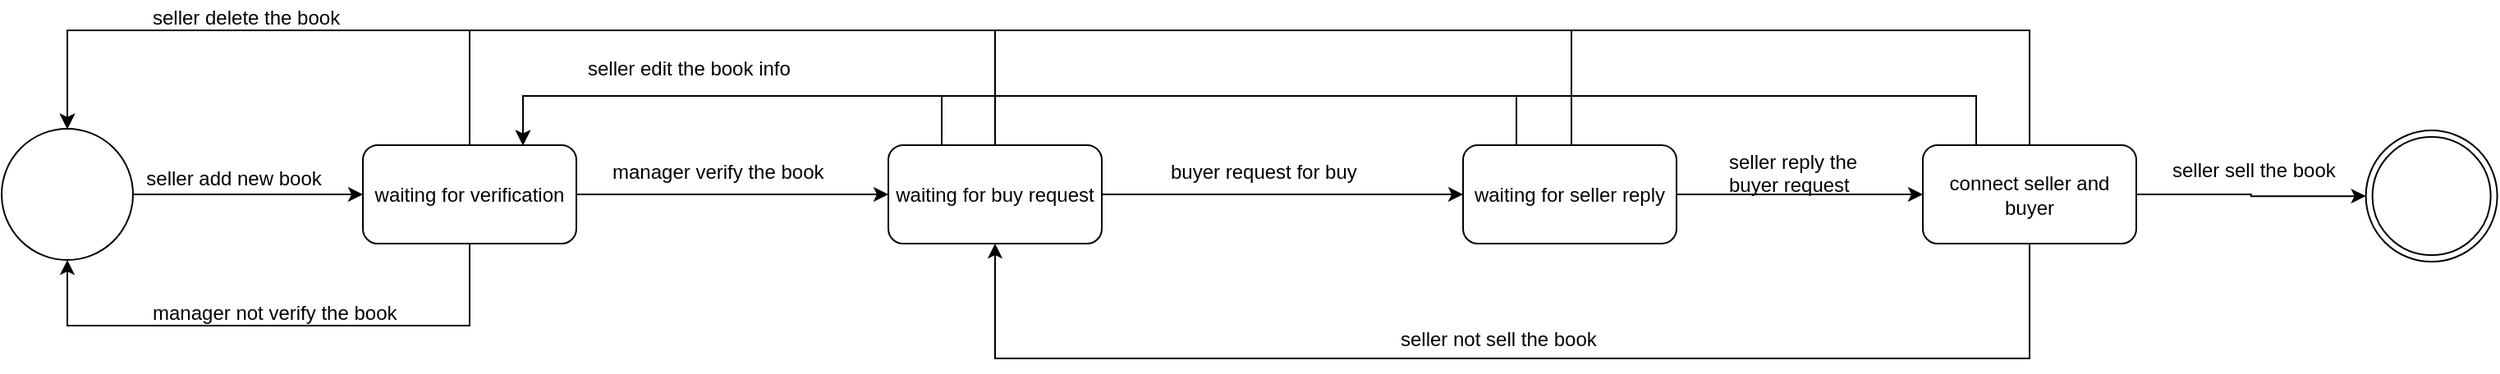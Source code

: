 <mxfile version="10.6.8" type="github"><diagram id="P_jgdUaZR1RVqcQm-a9g" name="Page-1"><mxGraphModel dx="750" dy="908" grid="1" gridSize="10" guides="1" tooltips="1" connect="1" arrows="1" fold="1" page="1" pageScale="1" pageWidth="850" pageHeight="1100" math="0" shadow="0"><root><mxCell id="0"/><mxCell id="1" parent="0"/><mxCell id="57gsk4ektUhM4lxjJ3fA-30" style="edgeStyle=orthogonalEdgeStyle;rounded=0;orthogonalLoop=1;jettySize=auto;html=1;entryX=0;entryY=0.5;entryDx=0;entryDy=0;" edge="1" parent="1" source="57gsk4ektUhM4lxjJ3fA-32" target="57gsk4ektUhM4lxjJ3fA-36"><mxGeometry relative="1" as="geometry"/></mxCell><mxCell id="57gsk4ektUhM4lxjJ3fA-31" value="seller add new book" style="text;html=1;resizable=0;points=[];align=center;verticalAlign=middle;labelBackgroundColor=#ffffff;" vertex="1" connectable="0" parent="57gsk4ektUhM4lxjJ3fA-30"><mxGeometry x="-0.003" y="-6" relative="1" as="geometry"><mxPoint x="-9.5" y="-16" as="offset"/></mxGeometry></mxCell><mxCell id="57gsk4ektUhM4lxjJ3fA-32" value="" style="ellipse;whiteSpace=wrap;html=1;aspect=fixed;" vertex="1" parent="1"><mxGeometry x="930" y="525.5" width="80" height="80" as="geometry"/></mxCell><mxCell id="57gsk4ektUhM4lxjJ3fA-33" style="edgeStyle=orthogonalEdgeStyle;rounded=0;orthogonalLoop=1;jettySize=auto;html=1;exitX=0.5;exitY=1;exitDx=0;exitDy=0;entryX=0.5;entryY=1;entryDx=0;entryDy=0;" edge="1" parent="1" source="57gsk4ektUhM4lxjJ3fA-36" target="57gsk4ektUhM4lxjJ3fA-32"><mxGeometry relative="1" as="geometry"><mxPoint x="970" y="665.5" as="targetPoint"/><Array as="points"><mxPoint x="1215" y="645.5"/><mxPoint x="970" y="645.5"/></Array></mxGeometry></mxCell><mxCell id="57gsk4ektUhM4lxjJ3fA-34" style="edgeStyle=orthogonalEdgeStyle;rounded=0;orthogonalLoop=1;jettySize=auto;html=1;exitX=1;exitY=0.5;exitDx=0;exitDy=0;entryX=0;entryY=0.5;entryDx=0;entryDy=0;" edge="1" parent="1" source="57gsk4ektUhM4lxjJ3fA-36" target="57gsk4ektUhM4lxjJ3fA-40"><mxGeometry relative="1" as="geometry"/></mxCell><mxCell id="57gsk4ektUhM4lxjJ3fA-35" style="edgeStyle=orthogonalEdgeStyle;rounded=0;orthogonalLoop=1;jettySize=auto;html=1;entryX=0.5;entryY=0;entryDx=0;entryDy=0;" edge="1" parent="1" source="57gsk4ektUhM4lxjJ3fA-36" target="57gsk4ektUhM4lxjJ3fA-32"><mxGeometry relative="1" as="geometry"><Array as="points"><mxPoint x="1215" y="465.5"/><mxPoint x="970" y="465.5"/></Array></mxGeometry></mxCell><mxCell id="57gsk4ektUhM4lxjJ3fA-36" value="waiting for verification" style="rounded=1;whiteSpace=wrap;html=1;" vertex="1" parent="1"><mxGeometry x="1150" y="535.5" width="130" height="60" as="geometry"/></mxCell><mxCell id="57gsk4ektUhM4lxjJ3fA-37" value="manager not verify the book" style="text;html=1;resizable=0;points=[];autosize=1;align=left;verticalAlign=top;spacingTop=-4;" vertex="1" parent="1"><mxGeometry x="1020" y="627.5" width="160" height="20" as="geometry"/></mxCell><mxCell id="57gsk4ektUhM4lxjJ3fA-38" style="edgeStyle=orthogonalEdgeStyle;rounded=0;orthogonalLoop=1;jettySize=auto;html=1;exitX=0.5;exitY=0;exitDx=0;exitDy=0;entryX=0.5;entryY=0;entryDx=0;entryDy=0;" edge="1" parent="1" source="57gsk4ektUhM4lxjJ3fA-40" target="57gsk4ektUhM4lxjJ3fA-32"><mxGeometry relative="1" as="geometry"><Array as="points"><mxPoint x="1535" y="465.5"/><mxPoint x="970" y="465.5"/></Array></mxGeometry></mxCell><mxCell id="57gsk4ektUhM4lxjJ3fA-39" style="edgeStyle=orthogonalEdgeStyle;rounded=0;orthogonalLoop=1;jettySize=auto;html=1;exitX=0.25;exitY=0;exitDx=0;exitDy=0;entryX=0.75;entryY=0;entryDx=0;entryDy=0;" edge="1" parent="1" source="57gsk4ektUhM4lxjJ3fA-40" target="57gsk4ektUhM4lxjJ3fA-36"><mxGeometry relative="1" as="geometry"><Array as="points"><mxPoint x="1503" y="505.5"/><mxPoint x="1247" y="505.5"/></Array></mxGeometry></mxCell><mxCell id="57gsk4ektUhM4lxjJ3fA-40" value="waiting for buy request" style="rounded=1;whiteSpace=wrap;html=1;" vertex="1" parent="1"><mxGeometry x="1470" y="535.5" width="130" height="60" as="geometry"/></mxCell><mxCell id="57gsk4ektUhM4lxjJ3fA-41" value="seller delete the book" style="text;html=1;resizable=0;points=[];autosize=1;align=left;verticalAlign=top;spacingTop=-4;" vertex="1" parent="1"><mxGeometry x="1020" y="447.5" width="130" height="20" as="geometry"/></mxCell><mxCell id="57gsk4ektUhM4lxjJ3fA-42" value="manager verify the book" style="text;html=1;resizable=0;points=[];autosize=1;align=left;verticalAlign=top;spacingTop=-4;" vertex="1" parent="1"><mxGeometry x="1300" y="541.5" width="140" height="20" as="geometry"/></mxCell><mxCell id="57gsk4ektUhM4lxjJ3fA-43" value="seller edit the book info" style="text;html=1;resizable=0;points=[];autosize=1;align=left;verticalAlign=top;spacingTop=-4;" vertex="1" parent="1"><mxGeometry x="1285" y="478.5" width="140" height="20" as="geometry"/></mxCell><mxCell id="57gsk4ektUhM4lxjJ3fA-44" style="edgeStyle=orthogonalEdgeStyle;rounded=0;orthogonalLoop=1;jettySize=auto;html=1;entryX=0.5;entryY=0;entryDx=0;entryDy=0;" edge="1" parent="1" source="57gsk4ektUhM4lxjJ3fA-46" target="57gsk4ektUhM4lxjJ3fA-32"><mxGeometry relative="1" as="geometry"><Array as="points"><mxPoint x="1886" y="465.5"/><mxPoint x="970" y="465.5"/></Array></mxGeometry></mxCell><mxCell id="57gsk4ektUhM4lxjJ3fA-45" style="edgeStyle=orthogonalEdgeStyle;rounded=0;orthogonalLoop=1;jettySize=auto;html=1;entryX=0;entryY=0.5;entryDx=0;entryDy=0;" edge="1" parent="1" source="57gsk4ektUhM4lxjJ3fA-46" target="57gsk4ektUhM4lxjJ3fA-53"><mxGeometry relative="1" as="geometry"/></mxCell><mxCell id="57gsk4ektUhM4lxjJ3fA-46" value="waiting for seller reply" style="rounded=1;whiteSpace=wrap;html=1;" vertex="1" parent="1"><mxGeometry x="1820" y="535.5" width="130" height="60" as="geometry"/></mxCell><mxCell id="57gsk4ektUhM4lxjJ3fA-47" style="edgeStyle=orthogonalEdgeStyle;rounded=0;orthogonalLoop=1;jettySize=auto;html=1;exitX=1;exitY=0.5;exitDx=0;exitDy=0;entryX=0;entryY=0.5;entryDx=0;entryDy=0;" edge="1" parent="1" source="57gsk4ektUhM4lxjJ3fA-40" target="57gsk4ektUhM4lxjJ3fA-46"><mxGeometry relative="1" as="geometry"><mxPoint x="1540" y="735" as="sourcePoint"/><mxPoint x="1690" y="595.5" as="targetPoint"/></mxGeometry></mxCell><mxCell id="57gsk4ektUhM4lxjJ3fA-48" value="buyer request for buy" style="text;html=1;resizable=0;points=[];autosize=1;align=left;verticalAlign=top;spacingTop=-4;" vertex="1" parent="1"><mxGeometry x="1640" y="541.5" width="130" height="20" as="geometry"/></mxCell><mxCell id="57gsk4ektUhM4lxjJ3fA-49" style="edgeStyle=orthogonalEdgeStyle;rounded=0;orthogonalLoop=1;jettySize=auto;html=1;exitX=0.25;exitY=0;exitDx=0;exitDy=0;entryX=0.75;entryY=0;entryDx=0;entryDy=0;" edge="1" parent="1" source="57gsk4ektUhM4lxjJ3fA-46" target="57gsk4ektUhM4lxjJ3fA-36"><mxGeometry relative="1" as="geometry"><mxPoint x="1853.441" y="528.618" as="sourcePoint"/><mxPoint x="1599.324" y="528.618" as="targetPoint"/><Array as="points"><mxPoint x="1853" y="505.5"/><mxPoint x="1248" y="505.5"/></Array></mxGeometry></mxCell><mxCell id="57gsk4ektUhM4lxjJ3fA-50" style="edgeStyle=orthogonalEdgeStyle;rounded=0;orthogonalLoop=1;jettySize=auto;html=1;entryX=0;entryY=0.5;entryDx=0;entryDy=0;" edge="1" parent="1" source="57gsk4ektUhM4lxjJ3fA-53" target="57gsk4ektUhM4lxjJ3fA-58"><mxGeometry relative="1" as="geometry"><mxPoint x="2366.647" y="565.029" as="targetPoint"/></mxGeometry></mxCell><mxCell id="57gsk4ektUhM4lxjJ3fA-51" style="edgeStyle=orthogonalEdgeStyle;rounded=0;orthogonalLoop=1;jettySize=auto;html=1;exitX=0.5;exitY=0;exitDx=0;exitDy=0;entryX=0.5;entryY=0;entryDx=0;entryDy=0;" edge="1" parent="1" source="57gsk4ektUhM4lxjJ3fA-53" target="57gsk4ektUhM4lxjJ3fA-32"><mxGeometry relative="1" as="geometry"><mxPoint x="1650" y="495.5" as="targetPoint"/><Array as="points"><mxPoint x="2165" y="465.5"/><mxPoint x="970" y="465.5"/></Array></mxGeometry></mxCell><mxCell id="57gsk4ektUhM4lxjJ3fA-52" style="edgeStyle=orthogonalEdgeStyle;rounded=0;orthogonalLoop=1;jettySize=auto;html=1;entryX=0.5;entryY=1;entryDx=0;entryDy=0;" edge="1" parent="1" source="57gsk4ektUhM4lxjJ3fA-53" target="57gsk4ektUhM4lxjJ3fA-40"><mxGeometry relative="1" as="geometry"><mxPoint x="1560" y="635.5" as="targetPoint"/><Array as="points"><mxPoint x="2165" y="665.5"/><mxPoint x="1535" y="665.5"/></Array></mxGeometry></mxCell><mxCell id="57gsk4ektUhM4lxjJ3fA-53" value="connect seller and buyer" style="rounded=1;whiteSpace=wrap;html=1;" vertex="1" parent="1"><mxGeometry x="2100" y="535.5" width="130" height="60" as="geometry"/></mxCell><mxCell id="57gsk4ektUhM4lxjJ3fA-54" value="seller reply the &lt;br&gt;buyer request" style="text;html=1;resizable=0;points=[];autosize=1;align=left;verticalAlign=top;spacingTop=-4;" vertex="1" parent="1"><mxGeometry x="1980" y="535.5" width="100" height="30" as="geometry"/></mxCell><mxCell id="57gsk4ektUhM4lxjJ3fA-55" value="seller sell the book" style="text;html=1;" vertex="1" parent="1"><mxGeometry x="2250" y="536.5" width="100" height="30" as="geometry"/></mxCell><mxCell id="57gsk4ektUhM4lxjJ3fA-56" style="edgeStyle=orthogonalEdgeStyle;rounded=0;orthogonalLoop=1;jettySize=auto;html=1;exitX=0.25;exitY=0;exitDx=0;exitDy=0;entryX=0.75;entryY=0;entryDx=0;entryDy=0;" edge="1" parent="1" source="57gsk4ektUhM4lxjJ3fA-53" target="57gsk4ektUhM4lxjJ3fA-36"><mxGeometry relative="1" as="geometry"><mxPoint x="1862" y="518.167" as="sourcePoint"/><mxPoint x="1257" y="518.167" as="targetPoint"/><Array as="points"><mxPoint x="2132" y="505.5"/><mxPoint x="1247" y="505.5"/></Array></mxGeometry></mxCell><mxCell id="57gsk4ektUhM4lxjJ3fA-57" value="seller not sell the book" style="text;html=1;" vertex="1" parent="1"><mxGeometry x="1780" y="639.5" width="100" height="30" as="geometry"/></mxCell><mxCell id="57gsk4ektUhM4lxjJ3fA-58" value="" style="ellipse;shape=doubleEllipse;whiteSpace=wrap;html=1;aspect=fixed;" vertex="1" parent="1"><mxGeometry x="2369.824" y="526.559" width="80" height="80" as="geometry"/></mxCell></root></mxGraphModel></diagram></mxfile>